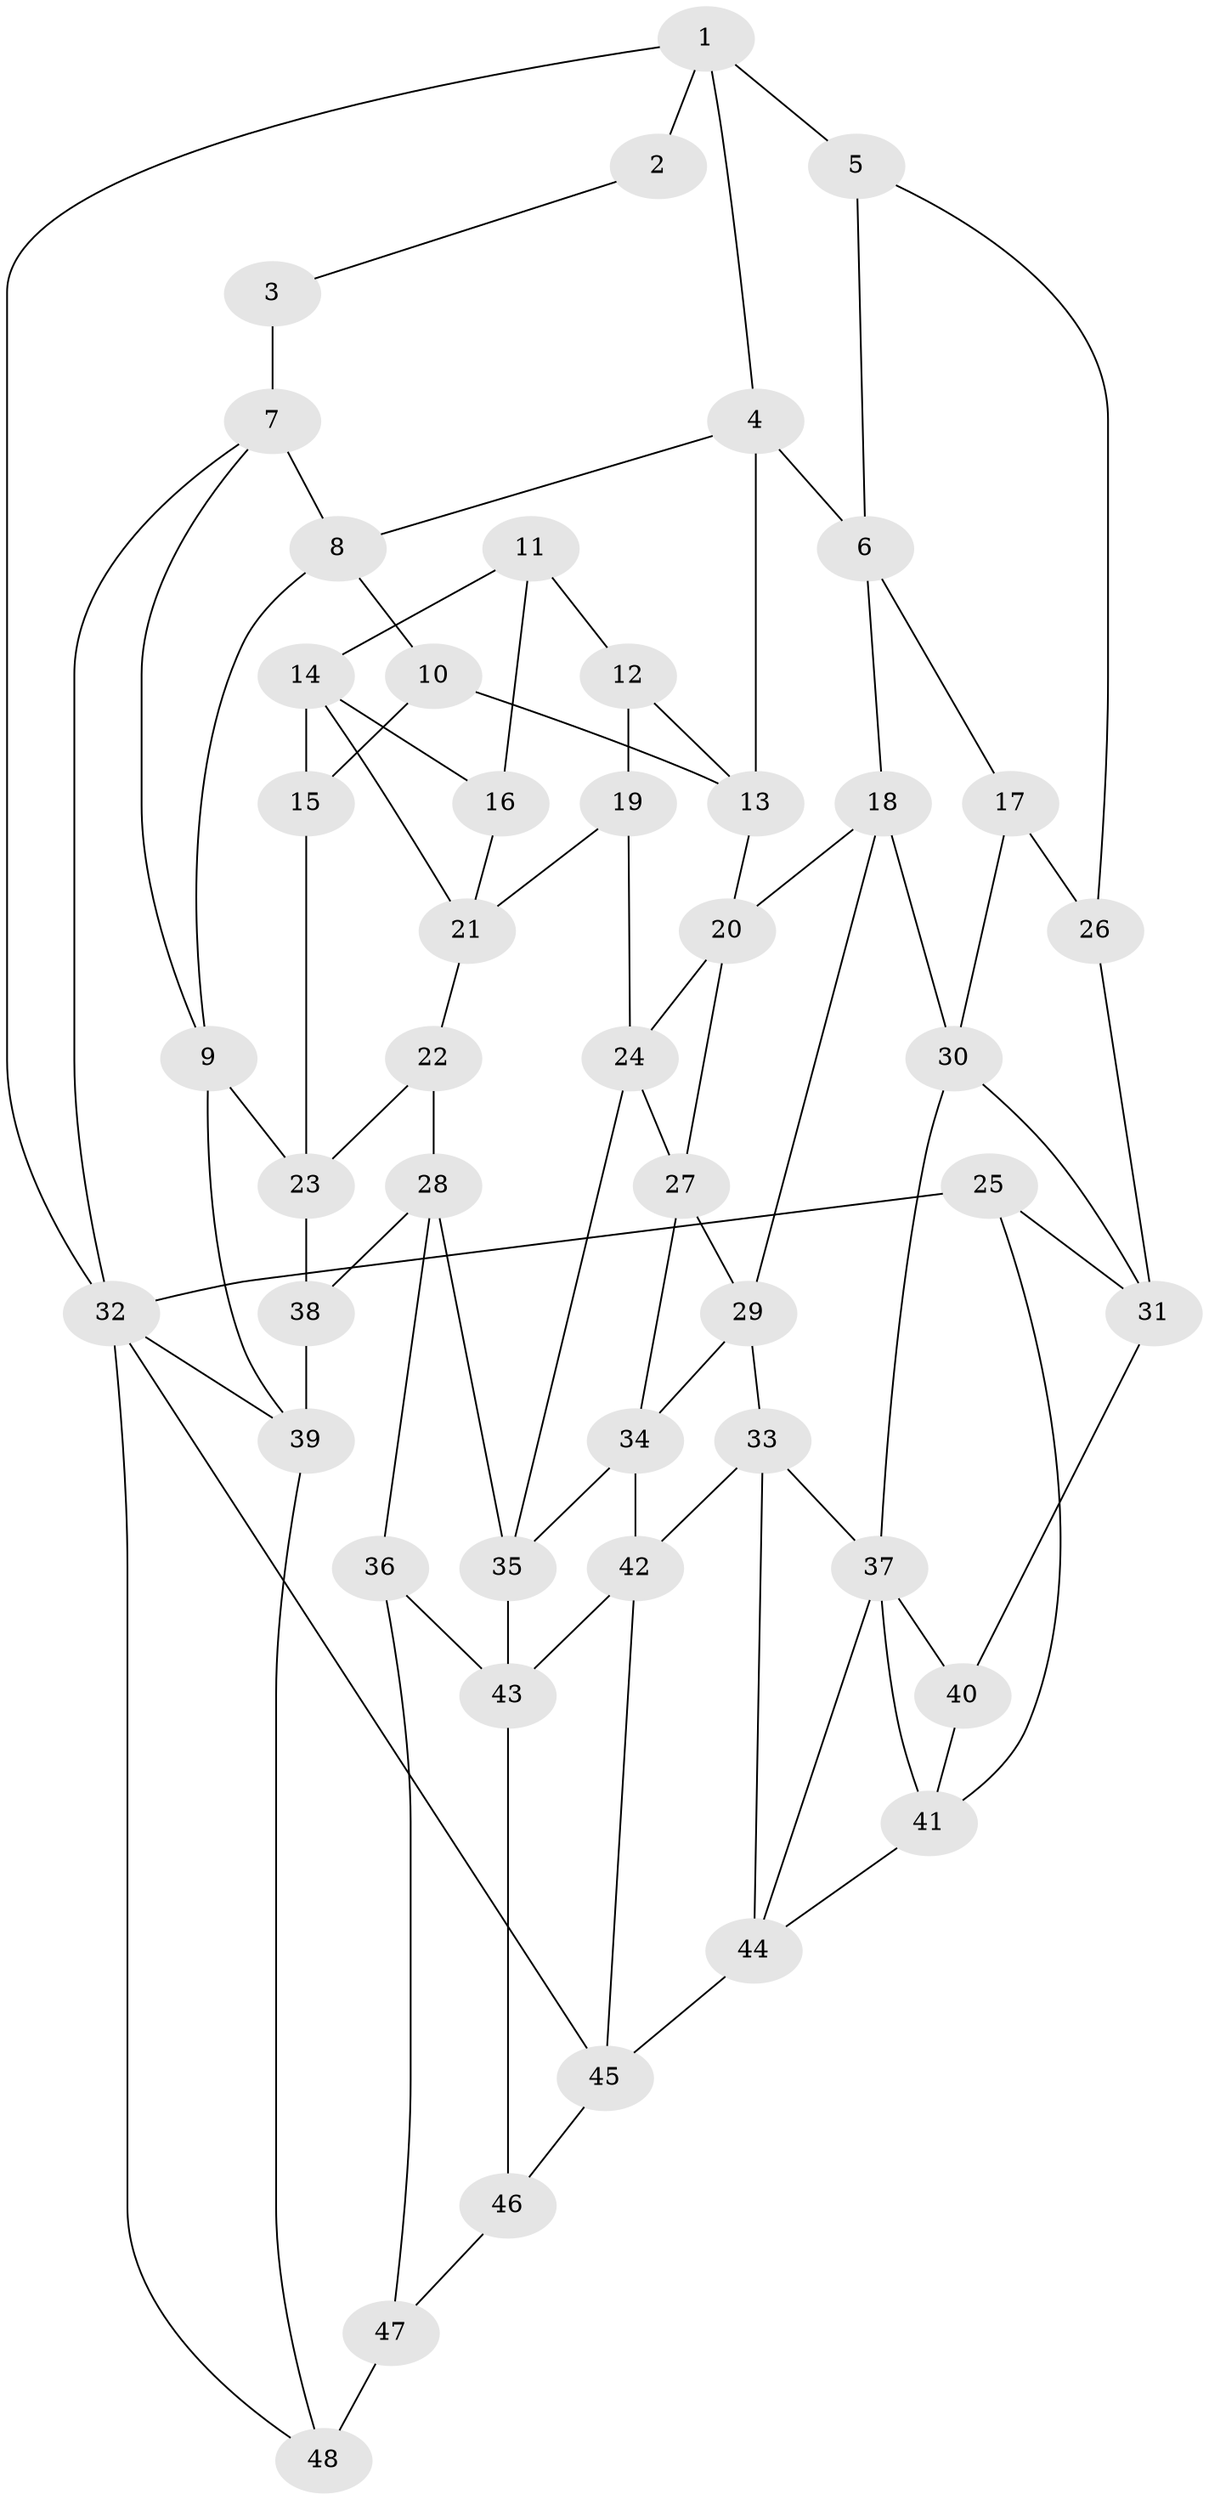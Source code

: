 // original degree distribution, {3: 0.03125, 5: 0.46875, 4: 0.2604166666666667, 6: 0.23958333333333334}
// Generated by graph-tools (version 1.1) at 2025/27/03/09/25 03:27:15]
// undirected, 48 vertices, 87 edges
graph export_dot {
graph [start="1"]
  node [color=gray90,style=filled];
  1;
  2;
  3;
  4;
  5;
  6;
  7;
  8;
  9;
  10;
  11;
  12;
  13;
  14;
  15;
  16;
  17;
  18;
  19;
  20;
  21;
  22;
  23;
  24;
  25;
  26;
  27;
  28;
  29;
  30;
  31;
  32;
  33;
  34;
  35;
  36;
  37;
  38;
  39;
  40;
  41;
  42;
  43;
  44;
  45;
  46;
  47;
  48;
  1 -- 2 [weight=2.0];
  1 -- 4 [weight=1.0];
  1 -- 5 [weight=2.0];
  1 -- 32 [weight=1.0];
  2 -- 3 [weight=1.0];
  3 -- 7 [weight=2.0];
  4 -- 6 [weight=1.0];
  4 -- 8 [weight=1.0];
  4 -- 13 [weight=1.0];
  5 -- 6 [weight=1.0];
  5 -- 26 [weight=1.0];
  6 -- 17 [weight=1.0];
  6 -- 18 [weight=1.0];
  7 -- 8 [weight=1.0];
  7 -- 9 [weight=1.0];
  7 -- 32 [weight=1.0];
  8 -- 9 [weight=1.0];
  8 -- 10 [weight=1.0];
  9 -- 23 [weight=1.0];
  9 -- 39 [weight=1.0];
  10 -- 13 [weight=1.0];
  10 -- 15 [weight=1.0];
  11 -- 12 [weight=1.0];
  11 -- 14 [weight=1.0];
  11 -- 16 [weight=1.0];
  12 -- 13 [weight=1.0];
  12 -- 19 [weight=2.0];
  13 -- 20 [weight=1.0];
  14 -- 15 [weight=1.0];
  14 -- 16 [weight=1.0];
  14 -- 21 [weight=1.0];
  15 -- 23 [weight=1.0];
  16 -- 21 [weight=1.0];
  17 -- 26 [weight=2.0];
  17 -- 30 [weight=1.0];
  18 -- 20 [weight=1.0];
  18 -- 29 [weight=1.0];
  18 -- 30 [weight=1.0];
  19 -- 21 [weight=1.0];
  19 -- 24 [weight=1.0];
  20 -- 24 [weight=1.0];
  20 -- 27 [weight=1.0];
  21 -- 22 [weight=1.0];
  22 -- 23 [weight=1.0];
  22 -- 28 [weight=1.0];
  23 -- 38 [weight=1.0];
  24 -- 27 [weight=1.0];
  24 -- 35 [weight=1.0];
  25 -- 31 [weight=1.0];
  25 -- 32 [weight=1.0];
  25 -- 41 [weight=1.0];
  26 -- 31 [weight=1.0];
  27 -- 29 [weight=1.0];
  27 -- 34 [weight=1.0];
  28 -- 35 [weight=1.0];
  28 -- 36 [weight=1.0];
  28 -- 38 [weight=1.0];
  29 -- 33 [weight=1.0];
  29 -- 34 [weight=1.0];
  30 -- 31 [weight=1.0];
  30 -- 37 [weight=1.0];
  31 -- 40 [weight=1.0];
  32 -- 39 [weight=1.0];
  32 -- 45 [weight=1.0];
  32 -- 48 [weight=1.0];
  33 -- 37 [weight=1.0];
  33 -- 42 [weight=1.0];
  33 -- 44 [weight=1.0];
  34 -- 35 [weight=1.0];
  34 -- 42 [weight=1.0];
  35 -- 43 [weight=1.0];
  36 -- 43 [weight=1.0];
  36 -- 47 [weight=1.0];
  37 -- 40 [weight=2.0];
  37 -- 41 [weight=1.0];
  37 -- 44 [weight=1.0];
  38 -- 39 [weight=3.0];
  39 -- 48 [weight=1.0];
  40 -- 41 [weight=1.0];
  41 -- 44 [weight=1.0];
  42 -- 43 [weight=1.0];
  42 -- 45 [weight=1.0];
  43 -- 46 [weight=1.0];
  44 -- 45 [weight=1.0];
  45 -- 46 [weight=1.0];
  46 -- 47 [weight=1.0];
  47 -- 48 [weight=2.0];
}

